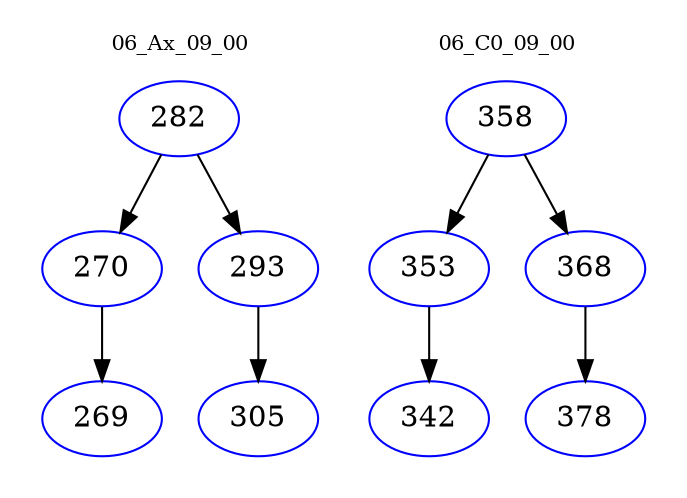 digraph{
subgraph cluster_0 {
color = white
label = "06_Ax_09_00";
fontsize=10;
T0_282 [label="282", color="blue"]
T0_282 -> T0_270 [color="black"]
T0_270 [label="270", color="blue"]
T0_270 -> T0_269 [color="black"]
T0_269 [label="269", color="blue"]
T0_282 -> T0_293 [color="black"]
T0_293 [label="293", color="blue"]
T0_293 -> T0_305 [color="black"]
T0_305 [label="305", color="blue"]
}
subgraph cluster_1 {
color = white
label = "06_C0_09_00";
fontsize=10;
T1_358 [label="358", color="blue"]
T1_358 -> T1_353 [color="black"]
T1_353 [label="353", color="blue"]
T1_353 -> T1_342 [color="black"]
T1_342 [label="342", color="blue"]
T1_358 -> T1_368 [color="black"]
T1_368 [label="368", color="blue"]
T1_368 -> T1_378 [color="black"]
T1_378 [label="378", color="blue"]
}
}
